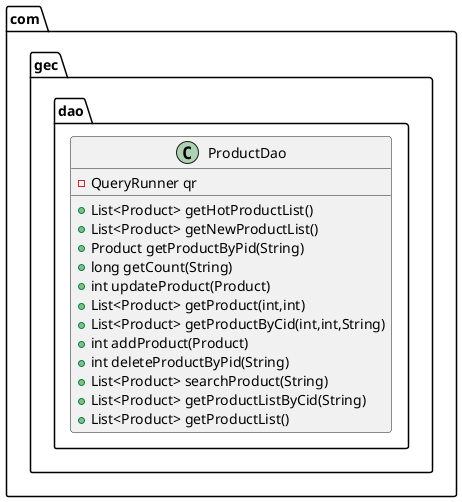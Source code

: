 @startuml
class com.gec.dao.ProductDao {
- QueryRunner qr
+ List<Product> getHotProductList()
+ List<Product> getNewProductList()
+ Product getProductByPid(String)
+ long getCount(String)
+ int updateProduct(Product)
+ List<Product> getProduct(int,int)
+ List<Product> getProductByCid(int,int,String)
+ int addProduct(Product)
+ int deleteProductByPid(String)
+ List<Product> searchProduct(String)
+ List<Product> getProductListByCid(String)
+ List<Product> getProductList()
}
@enduml